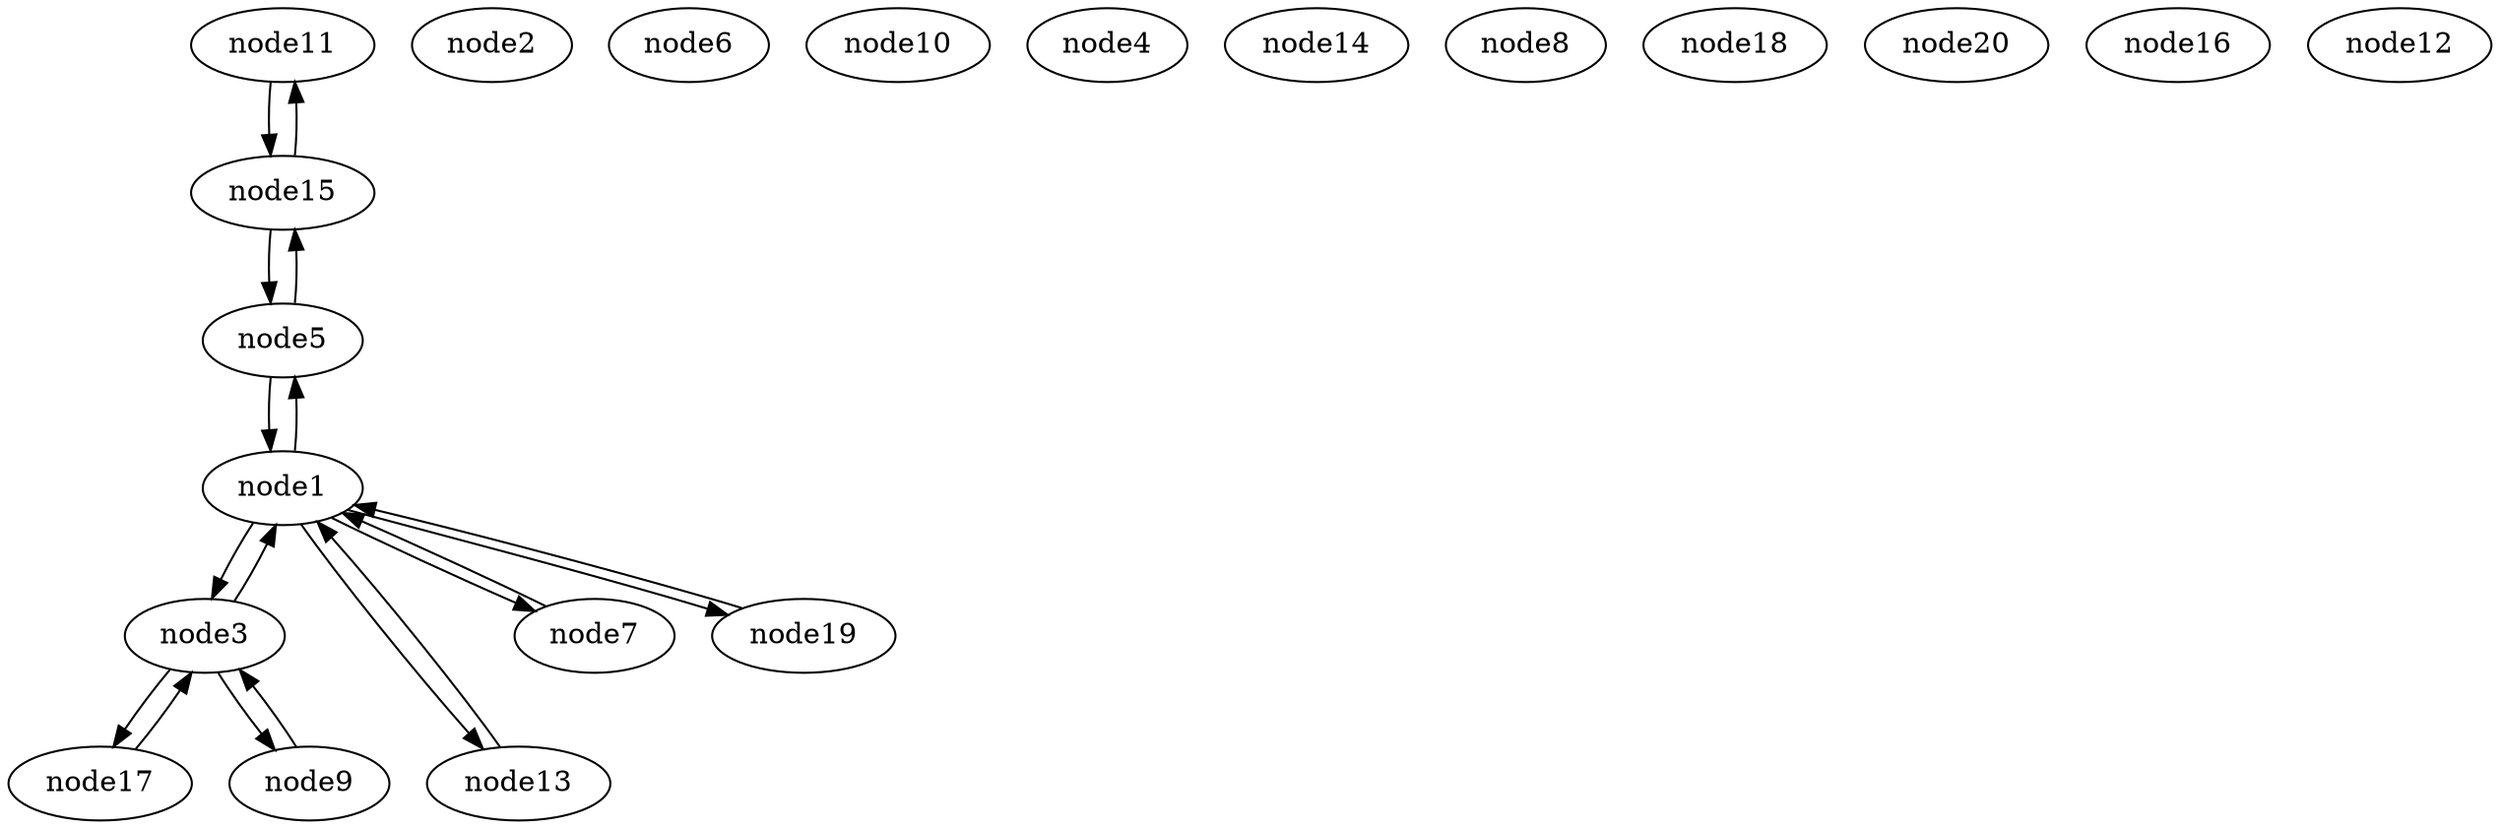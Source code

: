 strict digraph {


	"node11" [  weight=0 ];

	"node11" -> "node15" [  weight=0 ];

	"node2" [  weight=0 ];

	"node3" [  weight=0 ];

	"node3" -> "node1" [  weight=0 ];

	"node3" -> "node17" [  weight=0 ];

	"node3" -> "node9" [  weight=0 ];

	"node9" [  weight=0 ];

	"node9" -> "node3" [  weight=0 ];

	"node13" [  weight=0 ];

	"node13" -> "node1" [  weight=0 ];

	"node6" [  weight=0 ];

	"node10" [  weight=0 ];

	"node15" [  weight=0 ];

	"node15" -> "node5" [  weight=0 ];

	"node15" -> "node11" [  weight=0 ];

	"node4" [  weight=0 ];

	"node14" [  weight=0 ];

	"node7" [  weight=0 ];

	"node7" -> "node1" [  weight=0 ];

	"node1" [  weight=0 ];

	"node1" -> "node7" [  weight=0 ];

	"node1" -> "node13" [  weight=0 ];

	"node1" -> "node19" [  weight=0 ];

	"node1" -> "node3" [  weight=0 ];

	"node1" -> "node5" [  weight=0 ];

	"node5" [  weight=0 ];

	"node5" -> "node1" [  weight=0 ];

	"node5" -> "node15" [  weight=0 ];

	"node17" [  weight=0 ];

	"node17" -> "node3" [  weight=0 ];

	"node8" [  weight=0 ];

	"node18" [  weight=0 ];

	"node19" [  weight=0 ];

	"node19" -> "node1" [  weight=0 ];

	"node20" [  weight=0 ];

	"node16" [  weight=0 ];

	"node12" [  weight=0 ];

}
